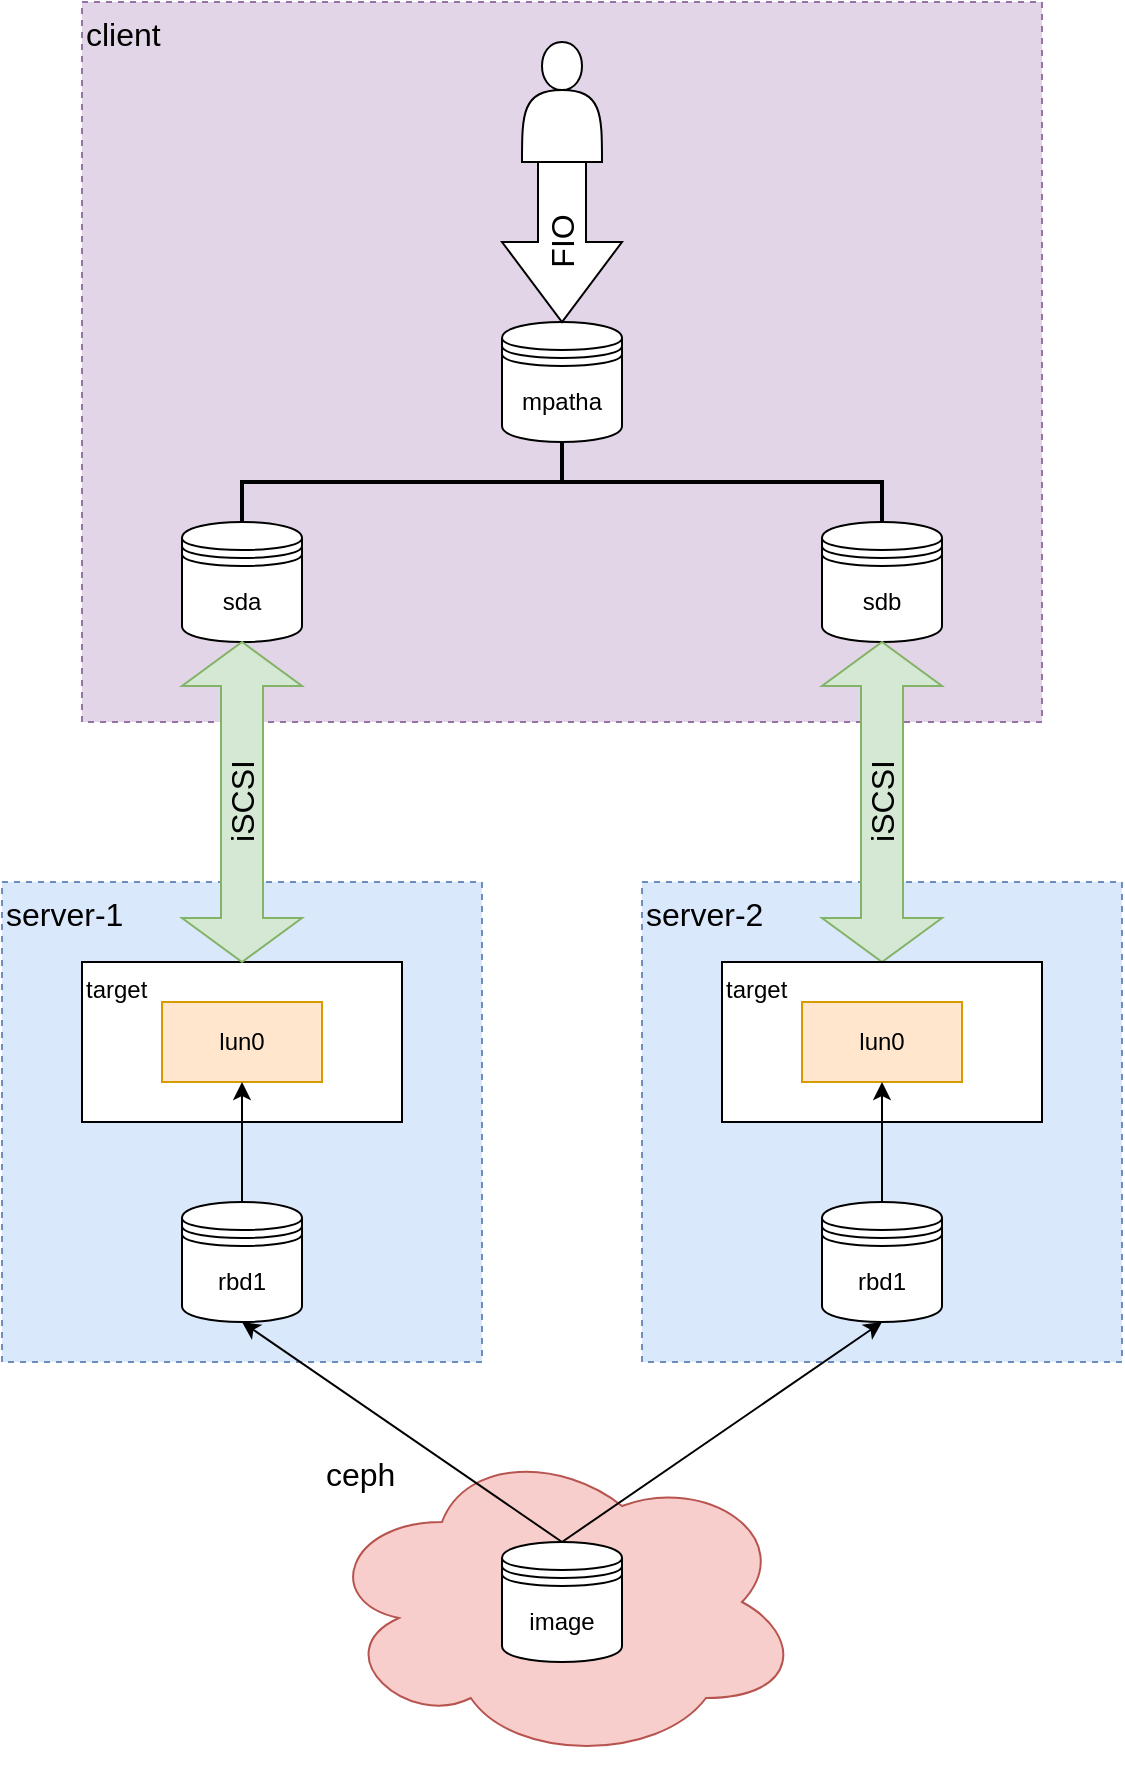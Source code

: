 <mxfile version="20.8.16" type="device"><diagram name="第 1 页" id="SXS7bsrkW9ExnOFmoEBU"><mxGraphModel dx="781" dy="544" grid="1" gridSize="10" guides="1" tooltips="1" connect="1" arrows="1" fold="1" page="1" pageScale="1" pageWidth="827" pageHeight="1169" math="0" shadow="0"><root><mxCell id="0"/><mxCell id="1" parent="0"/><mxCell id="6YHam_b_NGzSWH1IinoR-14" value="server-2" style="rounded=0;whiteSpace=wrap;html=1;fontSize=16;align=left;verticalAlign=top;labelPosition=center;verticalLabelPosition=middle;dashed=1;fillColor=#dae8fc;strokeColor=#6c8ebf;" parent="1" vertex="1"><mxGeometry x="400" y="520" width="240" height="240" as="geometry"/></mxCell><mxCell id="6YHam_b_NGzSWH1IinoR-13" value="server-1" style="rounded=0;whiteSpace=wrap;html=1;fontSize=16;align=left;verticalAlign=top;labelPosition=center;verticalLabelPosition=middle;dashed=1;fillColor=#dae8fc;strokeColor=#6c8ebf;" parent="1" vertex="1"><mxGeometry x="80" y="520" width="240" height="240" as="geometry"/></mxCell><mxCell id="6YHam_b_NGzSWH1IinoR-8" value="target" style="rounded=0;whiteSpace=wrap;html=1;sketch=0;align=left;verticalAlign=top;" parent="1" vertex="1"><mxGeometry x="120" y="560" width="160" height="80" as="geometry"/></mxCell><mxCell id="6YHam_b_NGzSWH1IinoR-3" value="client" style="rounded=0;whiteSpace=wrap;html=1;fontSize=16;align=left;verticalAlign=top;labelPosition=center;verticalLabelPosition=middle;dashed=1;fillColor=#e1d5e7;strokeColor=#9673a6;" parent="1" vertex="1"><mxGeometry x="120" y="80" width="480" height="360" as="geometry"/></mxCell><mxCell id="aMfPmekD0Ux6_lfl40RL-10" value="ceph" style="ellipse;shape=cloud;whiteSpace=wrap;html=1;sketch=0;align=left;verticalAlign=top;fontSize=16;fillColor=#f8cecc;strokeColor=#b85450;" parent="1" vertex="1"><mxGeometry x="240" y="800" width="240" height="160" as="geometry"/></mxCell><mxCell id="aMfPmekD0Ux6_lfl40RL-1" value="image" style="shape=datastore;whiteSpace=wrap;html=1;" parent="1" vertex="1"><mxGeometry x="330" y="850" width="60" height="60" as="geometry"/></mxCell><mxCell id="aMfPmekD0Ux6_lfl40RL-2" value="" style="shape=actor;whiteSpace=wrap;html=1;" parent="1" vertex="1"><mxGeometry x="340" y="100" width="40" height="60" as="geometry"/></mxCell><mxCell id="aMfPmekD0Ux6_lfl40RL-3" value="mpatha" style="shape=datastore;whiteSpace=wrap;html=1;" parent="1" vertex="1"><mxGeometry x="330" y="240" width="60" height="60" as="geometry"/></mxCell><mxCell id="aMfPmekD0Ux6_lfl40RL-4" value="sda" style="shape=datastore;whiteSpace=wrap;html=1;" parent="1" vertex="1"><mxGeometry x="170" y="340" width="60" height="60" as="geometry"/></mxCell><mxCell id="aMfPmekD0Ux6_lfl40RL-5" value="sdb" style="shape=datastore;whiteSpace=wrap;html=1;" parent="1" vertex="1"><mxGeometry x="490" y="340" width="60" height="60" as="geometry"/></mxCell><mxCell id="aMfPmekD0Ux6_lfl40RL-7" value="rbd1" style="shape=datastore;whiteSpace=wrap;html=1;" parent="1" vertex="1"><mxGeometry x="170" y="680" width="60" height="60" as="geometry"/></mxCell><mxCell id="aMfPmekD0Ux6_lfl40RL-8" value="rbd1" style="shape=datastore;whiteSpace=wrap;html=1;" parent="1" vertex="1"><mxGeometry x="490" y="680" width="60" height="60" as="geometry"/></mxCell><mxCell id="aMfPmekD0Ux6_lfl40RL-9" value="lun0" style="rounded=0;whiteSpace=wrap;html=1;sketch=0;fillColor=#ffe6cc;strokeColor=#d79b00;" parent="1" vertex="1"><mxGeometry x="160" y="580" width="80" height="40" as="geometry"/></mxCell><mxCell id="aMfPmekD0Ux6_lfl40RL-12" value="" style="endArrow=classic;html=1;rounded=0;fontSize=16;entryX=0.5;entryY=1;entryDx=0;entryDy=0;exitX=0.5;exitY=0;exitDx=0;exitDy=0;" parent="1" source="aMfPmekD0Ux6_lfl40RL-1" target="aMfPmekD0Ux6_lfl40RL-7" edge="1"><mxGeometry width="50" height="50" relative="1" as="geometry"><mxPoint x="380" y="890" as="sourcePoint"/><mxPoint x="430" y="840" as="targetPoint"/></mxGeometry></mxCell><mxCell id="aMfPmekD0Ux6_lfl40RL-13" value="" style="endArrow=classic;html=1;rounded=0;fontSize=16;entryX=0.5;entryY=1;entryDx=0;entryDy=0;exitX=0.5;exitY=0;exitDx=0;exitDy=0;" parent="1" source="aMfPmekD0Ux6_lfl40RL-1" target="aMfPmekD0Ux6_lfl40RL-8" edge="1"><mxGeometry width="50" height="50" relative="1" as="geometry"><mxPoint x="380" y="960" as="sourcePoint"/><mxPoint x="210" y="770" as="targetPoint"/></mxGeometry></mxCell><mxCell id="6YHam_b_NGzSWH1IinoR-2" value="" style="strokeWidth=2;html=1;shape=mxgraph.flowchart.annotation_2;align=left;labelPosition=right;pointerEvents=1;fontSize=16;direction=south;" parent="1" vertex="1"><mxGeometry x="200" y="300" width="320" height="40" as="geometry"/></mxCell><mxCell id="6YHam_b_NGzSWH1IinoR-4" value="FIO" style="html=1;shadow=0;dashed=0;align=center;verticalAlign=middle;shape=mxgraph.arrows2.arrow;dy=0.6;dx=40;flipH=1;notch=0;fontSize=16;direction=south;horizontal=0;" parent="1" vertex="1"><mxGeometry x="330" y="160" width="60" height="80" as="geometry"/></mxCell><mxCell id="6YHam_b_NGzSWH1IinoR-5" value="iSCSI" style="html=1;shadow=0;dashed=0;align=center;verticalAlign=middle;shape=mxgraph.arrows2.twoWayArrow;dy=0.65;dx=22;fontSize=16;direction=south;horizontal=0;fillColor=#d5e8d4;strokeColor=#82b366;" parent="1" vertex="1"><mxGeometry x="490" y="400" width="60" height="160" as="geometry"/></mxCell><mxCell id="6YHam_b_NGzSWH1IinoR-6" value="iSCSI" style="html=1;shadow=0;dashed=0;align=center;verticalAlign=middle;shape=mxgraph.arrows2.twoWayArrow;dy=0.65;dx=22;fontSize=16;direction=south;horizontal=0;fillColor=#d5e8d4;strokeColor=#82b366;" parent="1" vertex="1"><mxGeometry x="170" y="400" width="60" height="160" as="geometry"/></mxCell><mxCell id="6YHam_b_NGzSWH1IinoR-9" value="" style="endArrow=classic;html=1;rounded=0;fontSize=16;entryX=0.5;entryY=1;entryDx=0;entryDy=0;exitX=0.5;exitY=0;exitDx=0;exitDy=0;" parent="1" source="aMfPmekD0Ux6_lfl40RL-7" target="aMfPmekD0Ux6_lfl40RL-9" edge="1"><mxGeometry width="50" height="50" relative="1" as="geometry"><mxPoint x="370" y="960" as="sourcePoint"/><mxPoint x="210" y="770" as="targetPoint"/></mxGeometry></mxCell><mxCell id="6YHam_b_NGzSWH1IinoR-10" value="target" style="rounded=0;whiteSpace=wrap;html=1;sketch=0;align=left;verticalAlign=top;" parent="1" vertex="1"><mxGeometry x="440" y="560" width="160" height="80" as="geometry"/></mxCell><mxCell id="6YHam_b_NGzSWH1IinoR-11" value="lun0" style="rounded=0;whiteSpace=wrap;html=1;sketch=0;fillColor=#ffe6cc;strokeColor=#d79b00;" parent="1" vertex="1"><mxGeometry x="480" y="580" width="80" height="40" as="geometry"/></mxCell><mxCell id="6YHam_b_NGzSWH1IinoR-12" value="" style="endArrow=classic;html=1;rounded=0;fontSize=16;entryX=0.5;entryY=1;entryDx=0;entryDy=0;exitX=0.5;exitY=0;exitDx=0;exitDy=0;" parent="1" source="aMfPmekD0Ux6_lfl40RL-8" target="6YHam_b_NGzSWH1IinoR-11" edge="1"><mxGeometry width="50" height="50" relative="1" as="geometry"><mxPoint x="210" y="710" as="sourcePoint"/><mxPoint x="210" y="630" as="targetPoint"/></mxGeometry></mxCell></root></mxGraphModel></diagram></mxfile>